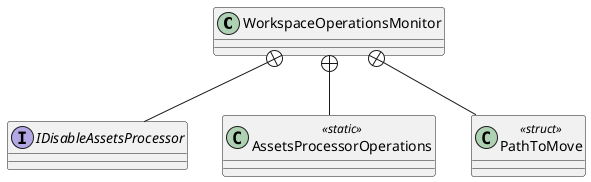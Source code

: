 @startuml
class WorkspaceOperationsMonitor {
}
interface IDisableAssetsProcessor {
}
class AssetsProcessorOperations <<static>> {
}
class PathToMove <<struct>> {
}
WorkspaceOperationsMonitor +-- IDisableAssetsProcessor
WorkspaceOperationsMonitor +-- AssetsProcessorOperations
WorkspaceOperationsMonitor +-- PathToMove
@enduml

